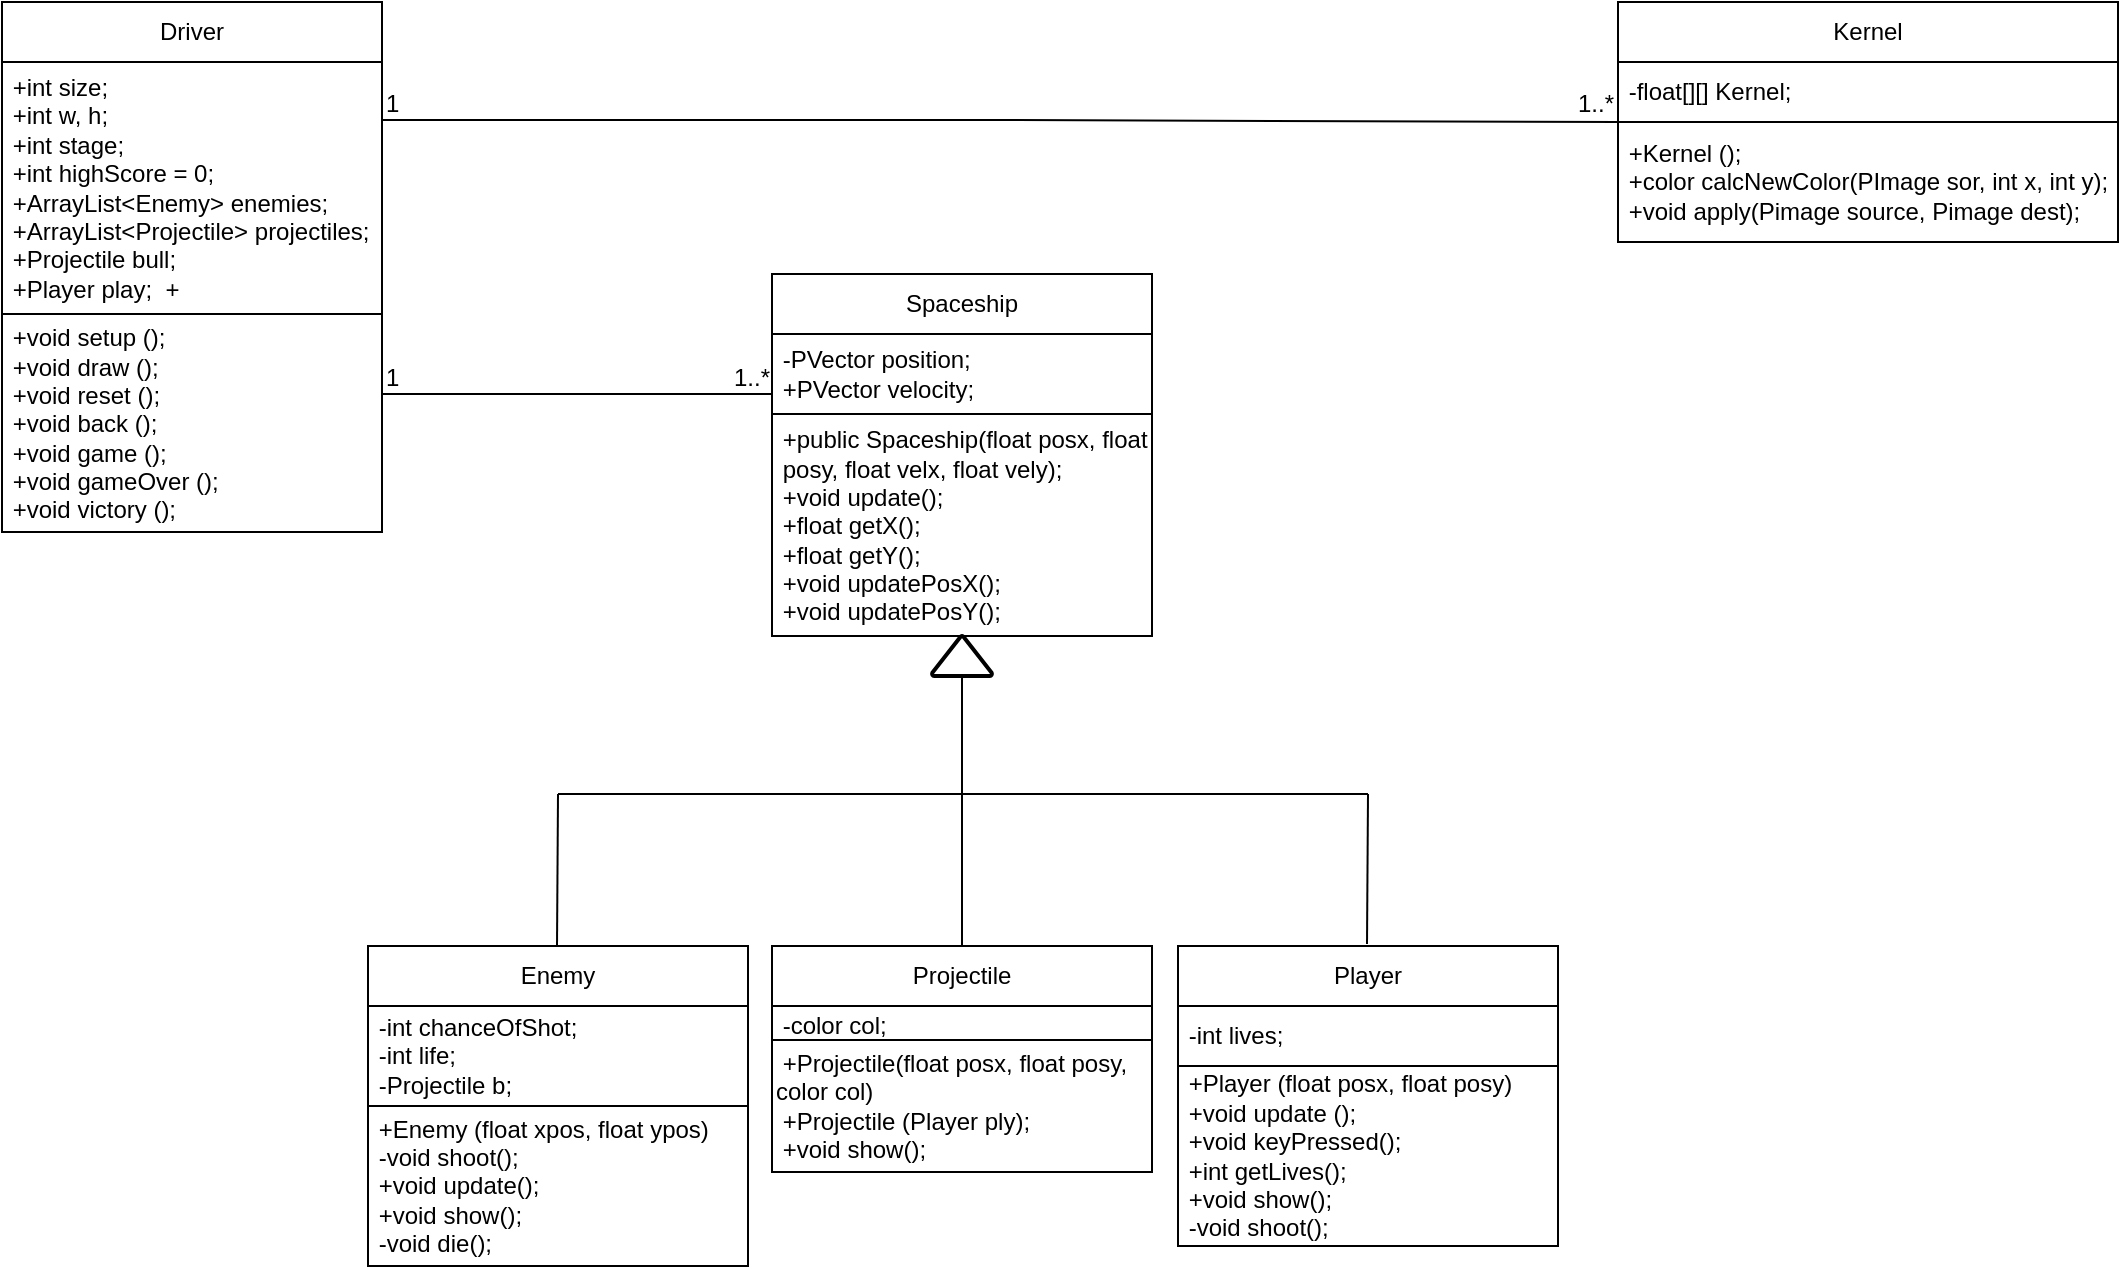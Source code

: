 <mxfile version="21.3.2" type="github">
  <diagram name="Page-1" id="e7e014a7-5840-1c2e-5031-d8a46d1fe8dd">
    <mxGraphModel dx="948" dy="736" grid="1" gridSize="5" guides="1" tooltips="1" connect="1" arrows="1" fold="1" page="1" pageScale="1" pageWidth="1654" pageHeight="1169" background="none" math="0" shadow="0">
      <root>
        <mxCell id="0" />
        <mxCell id="1" parent="0" />
        <mxCell id="Bj3Egmkld3hF2YVUXplE-41" value="Driver" style="rounded=0;whiteSpace=wrap;html=1;" parent="1" vertex="1">
          <mxGeometry x="32" y="24" width="190" height="30" as="geometry" />
        </mxCell>
        <mxCell id="Bj3Egmkld3hF2YVUXplE-42" value="&lt;div&gt;&amp;nbsp;+int size;&amp;nbsp;&amp;nbsp;&lt;/div&gt;&lt;div&gt;&amp;nbsp;+int w, h;&amp;nbsp;&lt;/div&gt;&lt;div&gt;&amp;nbsp;+int stage;&amp;nbsp;&lt;/div&gt;&lt;div&gt;&amp;nbsp;+int highScore = 0;&amp;nbsp;&lt;/div&gt;&lt;div&gt;&amp;nbsp;+ArrayList&amp;lt;Enemy&amp;gt; enemies;&amp;nbsp;&lt;/div&gt;&lt;div&gt;&amp;nbsp;+ArrayList&amp;lt;Projectile&amp;gt; projectiles;&amp;nbsp;&lt;/div&gt;&lt;div&gt;&amp;nbsp;+Projectile bull;&amp;nbsp;&lt;/div&gt;&amp;nbsp;+Player play;&amp;nbsp;&amp;nbsp;+&amp;nbsp;" style="rounded=0;whiteSpace=wrap;html=1;align=left;" parent="1" vertex="1">
          <mxGeometry x="32" y="54" width="190" height="126" as="geometry" />
        </mxCell>
        <mxCell id="Bj3Egmkld3hF2YVUXplE-44" value="&amp;nbsp;+void setup ();&amp;nbsp;&lt;br&gt;&amp;nbsp;+void draw ();&amp;nbsp;&lt;br&gt;&amp;nbsp;+void reset ();&amp;nbsp;&lt;br&gt;&amp;nbsp;+void back ();&amp;nbsp;&lt;br&gt;&amp;nbsp;+void game ();&amp;nbsp;&lt;br&gt;&amp;nbsp;+void gameOver ();&lt;br&gt;&amp;nbsp;+void victory ();&amp;nbsp;" style="rounded=0;whiteSpace=wrap;html=1;align=left;" parent="1" vertex="1">
          <mxGeometry x="32" y="180" width="190" height="109" as="geometry" />
        </mxCell>
        <mxCell id="Bj3Egmkld3hF2YVUXplE-48" value="Kernel" style="rounded=0;whiteSpace=wrap;html=1;" parent="1" vertex="1">
          <mxGeometry x="840" y="24" width="250" height="30" as="geometry" />
        </mxCell>
        <mxCell id="Bj3Egmkld3hF2YVUXplE-49" value="&amp;nbsp;-float[][] Kernel;" style="rounded=0;whiteSpace=wrap;html=1;align=left;" parent="1" vertex="1">
          <mxGeometry x="840" y="54" width="250" height="30" as="geometry" />
        </mxCell>
        <mxCell id="Bj3Egmkld3hF2YVUXplE-50" value="&amp;nbsp;+Kernel ();&lt;br&gt;&amp;nbsp;+color calcNewColor(PImage sor, int x, int y);&amp;nbsp;&lt;br&gt;&amp;nbsp;+void apply(Pimage source, Pimage dest);&amp;nbsp;" style="rounded=0;whiteSpace=wrap;html=1;align=left;" parent="1" vertex="1">
          <mxGeometry x="840" y="84" width="250" height="60" as="geometry" />
        </mxCell>
        <mxCell id="Bj3Egmkld3hF2YVUXplE-52" value="Spaceship" style="rounded=0;whiteSpace=wrap;html=1;" parent="1" vertex="1">
          <mxGeometry x="417" y="160" width="190" height="30" as="geometry" />
        </mxCell>
        <mxCell id="Bj3Egmkld3hF2YVUXplE-53" value="&amp;nbsp;-PVector position;&amp;nbsp;&lt;br&gt;&amp;nbsp;+PVector velocity;&amp;nbsp;" style="rounded=0;whiteSpace=wrap;html=1;align=left;" parent="1" vertex="1">
          <mxGeometry x="417" y="190" width="190" height="40" as="geometry" />
        </mxCell>
        <mxCell id="Bj3Egmkld3hF2YVUXplE-54" value="&amp;nbsp;+public Spaceship(float posx, float &lt;span style=&quot;white-space: pre;&quot;&gt;	&lt;/span&gt;posy, float velx, float vely);&amp;nbsp;&lt;br&gt;&amp;nbsp;+void update();&amp;nbsp;&lt;br&gt;&amp;nbsp;+float getX();&lt;br&gt;&amp;nbsp;+float getY();&amp;nbsp;&lt;br&gt;&amp;nbsp;+void updatePosX();&amp;nbsp;&lt;br&gt;&amp;nbsp;+void updatePosY();" style="rounded=0;whiteSpace=wrap;html=1;align=left;" parent="1" vertex="1">
          <mxGeometry x="417" y="230" width="190" height="111" as="geometry" />
        </mxCell>
        <mxCell id="Bj3Egmkld3hF2YVUXplE-59" value="Player" style="rounded=0;whiteSpace=wrap;html=1;" parent="1" vertex="1">
          <mxGeometry x="620" y="496" width="190" height="30" as="geometry" />
        </mxCell>
        <mxCell id="Bj3Egmkld3hF2YVUXplE-60" value="Enemy" style="rounded=0;whiteSpace=wrap;html=1;" parent="1" vertex="1">
          <mxGeometry x="215" y="496" width="190" height="30" as="geometry" />
        </mxCell>
        <mxCell id="Bj3Egmkld3hF2YVUXplE-62" value="&amp;nbsp;-int chanceOfShot;&amp;nbsp;&lt;br&gt;&amp;nbsp;-int life;&amp;nbsp;&lt;br&gt;&amp;nbsp;-Projectile b;&amp;nbsp;" style="rounded=0;whiteSpace=wrap;html=1;align=left;" parent="1" vertex="1">
          <mxGeometry x="215" y="526" width="190" height="50" as="geometry" />
        </mxCell>
        <mxCell id="Bj3Egmkld3hF2YVUXplE-63" value="&amp;nbsp;-int lives;&amp;nbsp;&lt;br&gt;" style="rounded=0;whiteSpace=wrap;html=1;align=left;" parent="1" vertex="1">
          <mxGeometry x="620" y="526" width="190" height="30" as="geometry" />
        </mxCell>
        <mxCell id="Bj3Egmkld3hF2YVUXplE-66" value="Projectile" style="rounded=0;whiteSpace=wrap;html=1;" parent="1" vertex="1">
          <mxGeometry x="417" y="496" width="190" height="30" as="geometry" />
        </mxCell>
        <mxCell id="Bj3Egmkld3hF2YVUXplE-67" value="&amp;nbsp;+Enemy (float xpos, float ypos)&lt;br&gt;&amp;nbsp;-void shoot();&amp;nbsp;&lt;br&gt;&amp;nbsp;+void update();&amp;nbsp;&lt;br&gt;&amp;nbsp;+void show();&lt;br&gt;&amp;nbsp;-void die();&amp;nbsp;&amp;nbsp;" style="rounded=0;whiteSpace=wrap;html=1;align=left;" parent="1" vertex="1">
          <mxGeometry x="215" y="576" width="190" height="80" as="geometry" />
        </mxCell>
        <mxCell id="Bj3Egmkld3hF2YVUXplE-69" value="&amp;nbsp;+Player (float posx, float posy)&lt;br&gt;&amp;nbsp;+void update ();&amp;nbsp;&lt;br&gt;&amp;nbsp;+void keyPressed();&amp;nbsp;&lt;br&gt;&amp;nbsp;+int getLives();&amp;nbsp;&lt;br&gt;&amp;nbsp;+void show();&amp;nbsp;&lt;br&gt;&amp;nbsp;-void shoot();&amp;nbsp;&amp;nbsp;" style="rounded=0;whiteSpace=wrap;html=1;align=left;" parent="1" vertex="1">
          <mxGeometry x="620" y="556" width="190" height="90" as="geometry" />
        </mxCell>
        <mxCell id="Bj3Egmkld3hF2YVUXplE-70" value="&amp;nbsp;-color col;&amp;nbsp;" style="rounded=0;whiteSpace=wrap;html=1;align=left;" parent="1" vertex="1">
          <mxGeometry x="417" y="526" width="190" height="20" as="geometry" />
        </mxCell>
        <mxCell id="Bj3Egmkld3hF2YVUXplE-72" value="&amp;nbsp;+Projectile(float posx, float posy, color col)&lt;br&gt;&amp;nbsp;+Projectile (Player ply);&amp;nbsp;&lt;br&gt;&amp;nbsp;+void show();&amp;nbsp;" style="rounded=0;whiteSpace=wrap;html=1;align=left;" parent="1" vertex="1">
          <mxGeometry x="417" y="543" width="190" height="66" as="geometry" />
        </mxCell>
        <mxCell id="RNGTsWGLouqB5hKTwm0q-18" value="" style="strokeWidth=2;html=1;shape=mxgraph.flowchart.merge_or_storage;whiteSpace=wrap;direction=west;" vertex="1" parent="1">
          <mxGeometry x="497" y="341" width="30" height="20" as="geometry" />
        </mxCell>
        <mxCell id="RNGTsWGLouqB5hKTwm0q-24" value="" style="endArrow=none;html=1;rounded=0;entryX=0.5;entryY=0;entryDx=0;entryDy=0;exitX=0.5;exitY=0;exitDx=0;exitDy=0;exitPerimeter=0;" edge="1" parent="1" source="RNGTsWGLouqB5hKTwm0q-18" target="Bj3Egmkld3hF2YVUXplE-66">
          <mxGeometry relative="1" as="geometry">
            <mxPoint x="505" y="361" as="sourcePoint" />
            <mxPoint x="665" y="361" as="targetPoint" />
          </mxGeometry>
        </mxCell>
        <mxCell id="RNGTsWGLouqB5hKTwm0q-26" value="" style="endArrow=none;html=1;rounded=0;" edge="1" parent="1">
          <mxGeometry relative="1" as="geometry">
            <mxPoint x="310" y="420" as="sourcePoint" />
            <mxPoint x="715" y="420" as="targetPoint" />
          </mxGeometry>
        </mxCell>
        <mxCell id="RNGTsWGLouqB5hKTwm0q-31" value="" style="endArrow=none;html=1;rounded=0;" edge="1" parent="1">
          <mxGeometry relative="1" as="geometry">
            <mxPoint x="310" y="420" as="sourcePoint" />
            <mxPoint x="309.5" y="496" as="targetPoint" />
          </mxGeometry>
        </mxCell>
        <mxCell id="RNGTsWGLouqB5hKTwm0q-34" value="" style="endArrow=none;html=1;rounded=0;" edge="1" parent="1">
          <mxGeometry relative="1" as="geometry">
            <mxPoint x="715" y="420" as="sourcePoint" />
            <mxPoint x="714.5" y="495" as="targetPoint" />
          </mxGeometry>
        </mxCell>
        <mxCell id="RNGTsWGLouqB5hKTwm0q-35" value="" style="endArrow=none;html=1;rounded=0;entryX=0;entryY=0.75;entryDx=0;entryDy=0;" edge="1" parent="1" target="Bj3Egmkld3hF2YVUXplE-53">
          <mxGeometry relative="1" as="geometry">
            <mxPoint x="222" y="220" as="sourcePoint" />
            <mxPoint x="382" y="220" as="targetPoint" />
          </mxGeometry>
        </mxCell>
        <mxCell id="RNGTsWGLouqB5hKTwm0q-36" value="1" style="resizable=0;html=1;whiteSpace=wrap;align=left;verticalAlign=bottom;" connectable="0" vertex="1" parent="RNGTsWGLouqB5hKTwm0q-35">
          <mxGeometry x="-1" relative="1" as="geometry" />
        </mxCell>
        <mxCell id="RNGTsWGLouqB5hKTwm0q-37" value="1..*" style="resizable=0;html=1;whiteSpace=wrap;align=right;verticalAlign=bottom;" connectable="0" vertex="1" parent="RNGTsWGLouqB5hKTwm0q-35">
          <mxGeometry x="1" relative="1" as="geometry" />
        </mxCell>
        <mxCell id="RNGTsWGLouqB5hKTwm0q-38" value="" style="endArrow=none;html=1;rounded=0;entryX=0;entryY=1;entryDx=0;entryDy=0;" edge="1" parent="1" target="Bj3Egmkld3hF2YVUXplE-49">
          <mxGeometry relative="1" as="geometry">
            <mxPoint x="222" y="83" as="sourcePoint" />
            <mxPoint x="747" y="83" as="targetPoint" />
            <Array as="points">
              <mxPoint x="522" y="83" />
            </Array>
          </mxGeometry>
        </mxCell>
        <mxCell id="RNGTsWGLouqB5hKTwm0q-39" value="1" style="resizable=0;html=1;whiteSpace=wrap;align=left;verticalAlign=bottom;" connectable="0" vertex="1" parent="RNGTsWGLouqB5hKTwm0q-38">
          <mxGeometry x="-1" relative="1" as="geometry" />
        </mxCell>
        <mxCell id="RNGTsWGLouqB5hKTwm0q-40" value="1..*" style="resizable=0;html=1;whiteSpace=wrap;align=right;verticalAlign=bottom;" connectable="0" vertex="1" parent="RNGTsWGLouqB5hKTwm0q-38">
          <mxGeometry x="1" relative="1" as="geometry" />
        </mxCell>
      </root>
    </mxGraphModel>
  </diagram>
</mxfile>
